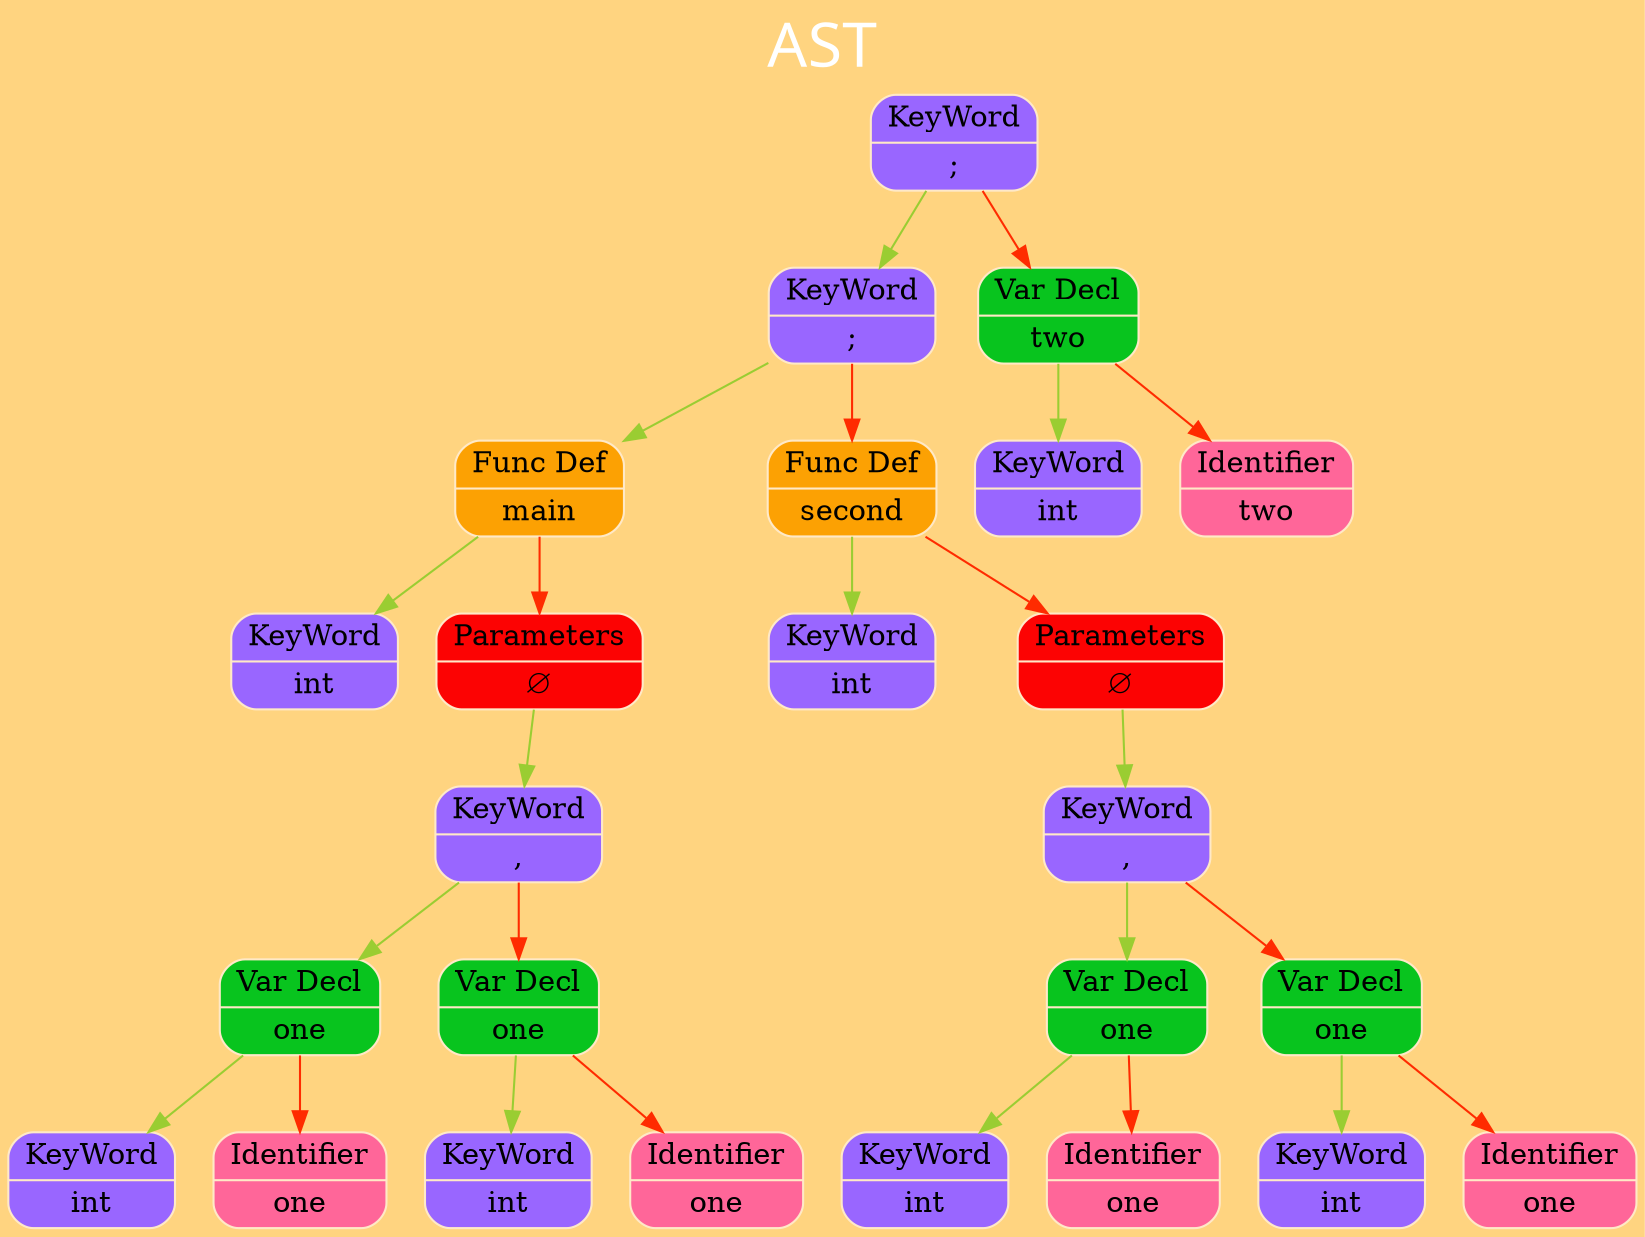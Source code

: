 digraph G
{
charset="latin1";
label="AST";
labelloc="t";
fontsize=30
fontname="Verdana";
fontcolor="#FFFFFF"

rankdir=TB;size="200,300";bgcolor="#ffd480";
 node_0x504000000890 [shape=record,style="rounded,filled",fillcolor="#9966FF",color="#FFE9C7",label=" { { KeyWord } | { &#x3B; } } " ]; node_0x504000000890 -> node_0x5040000005d0 [color = "#9ACD32", arrowsize = 1] ;
 node_0x5040000005d0 [shape=record,style="rounded,filled",fillcolor="#9966FF",color="#FFE9C7",label=" { { KeyWord } | { &#x3B; } } " ]; node_0x5040000005d0 -> node_0x504000000390 [color = "#9ACD32", arrowsize = 1] ;
 node_0x504000000390 [shape=record,style="rounded,filled",fillcolor="#fca103",color="#FFE9C7",label=" { { Func Def } | { main } } " ]; node_0x504000000390 -> node_0x504000000350 [color = "#9ACD32", arrowsize = 1] ;
 node_0x504000000350 [shape=record,style="rounded,filled",fillcolor="#9966FF",color="#FFE9C7",label=" { { KeyWord } | { int } } " ]; node_0x504000000390 -> node_0x5040000003d0 [color = "#FF2B00", arrowsize = 1] ;
 node_0x5040000003d0 [shape=record,style="rounded,filled",fillcolor="#fc0303",color="#FFE9C7",label=" { { Parameters } | { &#8709; } } " ]; node_0x5040000003d0 -> node_0x5040000004d0 [color = "#9ACD32", arrowsize = 1] ;
 node_0x5040000004d0 [shape=record,style="rounded,filled",fillcolor="#9966FF",color="#FFE9C7",label=" { { KeyWord } | { &#x2C; } } " ]; node_0x5040000004d0 -> node_0x504000000490 [color = "#9ACD32", arrowsize = 1] ;
 node_0x504000000490 [shape=record,style="rounded,filled",fillcolor="#08c41e",color="#FFE9C7",label=" { { Var Decl } | { one } } " ]; node_0x504000000490 -> node_0x504000000410 [color = "#9ACD32", arrowsize = 1] ;
 node_0x504000000410 [shape=record,style="rounded,filled",fillcolor="#9966FF",color="#FFE9C7",label=" { { KeyWord } | { int } } " ]; node_0x504000000490 -> node_0x504000000450 [color = "#FF2B00", arrowsize = 1] ;
 node_0x504000000450 [shape=record,style="rounded,filled",fillcolor="#ff6699",color="#FFE9C7",label=" { { Identifier } | { one } } " ]; node_0x5040000004d0 -> node_0x504000000590 [color = "#FF2B00", arrowsize = 1] ;
 node_0x504000000590 [shape=record,style="rounded,filled",fillcolor="#08c41e",color="#FFE9C7",label=" { { Var Decl } | { one } } " ]; node_0x504000000590 -> node_0x504000000510 [color = "#9ACD32", arrowsize = 1] ;
 node_0x504000000510 [shape=record,style="rounded,filled",fillcolor="#9966FF",color="#FFE9C7",label=" { { KeyWord } | { int } } " ]; node_0x504000000590 -> node_0x504000000550 [color = "#FF2B00", arrowsize = 1] ;
 node_0x504000000550 [shape=record,style="rounded,filled",fillcolor="#ff6699",color="#FFE9C7",label=" { { Identifier } | { one } } " ]; node_0x5040000005d0 -> node_0x504000000650 [color = "#FF2B00", arrowsize = 1] ;
 node_0x504000000650 [shape=record,style="rounded,filled",fillcolor="#fca103",color="#FFE9C7",label=" { { Func Def } | { second } } " ]; node_0x504000000650 -> node_0x504000000610 [color = "#9ACD32", arrowsize = 1] ;
 node_0x504000000610 [shape=record,style="rounded,filled",fillcolor="#9966FF",color="#FFE9C7",label=" { { KeyWord } | { int } } " ]; node_0x504000000650 -> node_0x504000000690 [color = "#FF2B00", arrowsize = 1] ;
 node_0x504000000690 [shape=record,style="rounded,filled",fillcolor="#fc0303",color="#FFE9C7",label=" { { Parameters } | { &#8709; } } " ]; node_0x504000000690 -> node_0x504000000790 [color = "#9ACD32", arrowsize = 1] ;
 node_0x504000000790 [shape=record,style="rounded,filled",fillcolor="#9966FF",color="#FFE9C7",label=" { { KeyWord } | { &#x2C; } } " ]; node_0x504000000790 -> node_0x504000000750 [color = "#9ACD32", arrowsize = 1] ;
 node_0x504000000750 [shape=record,style="rounded,filled",fillcolor="#08c41e",color="#FFE9C7",label=" { { Var Decl } | { one } } " ]; node_0x504000000750 -> node_0x5040000006d0 [color = "#9ACD32", arrowsize = 1] ;
 node_0x5040000006d0 [shape=record,style="rounded,filled",fillcolor="#9966FF",color="#FFE9C7",label=" { { KeyWord } | { int } } " ]; node_0x504000000750 -> node_0x504000000710 [color = "#FF2B00", arrowsize = 1] ;
 node_0x504000000710 [shape=record,style="rounded,filled",fillcolor="#ff6699",color="#FFE9C7",label=" { { Identifier } | { one } } " ]; node_0x504000000790 -> node_0x504000000850 [color = "#FF2B00", arrowsize = 1] ;
 node_0x504000000850 [shape=record,style="rounded,filled",fillcolor="#08c41e",color="#FFE9C7",label=" { { Var Decl } | { one } } " ]; node_0x504000000850 -> node_0x5040000007d0 [color = "#9ACD32", arrowsize = 1] ;
 node_0x5040000007d0 [shape=record,style="rounded,filled",fillcolor="#9966FF",color="#FFE9C7",label=" { { KeyWord } | { int } } " ]; node_0x504000000850 -> node_0x504000000810 [color = "#FF2B00", arrowsize = 1] ;
 node_0x504000000810 [shape=record,style="rounded,filled",fillcolor="#ff6699",color="#FFE9C7",label=" { { Identifier } | { one } } " ]; node_0x504000000890 -> node_0x504000000950 [color = "#FF2B00", arrowsize = 1] ;
 node_0x504000000950 [shape=record,style="rounded,filled",fillcolor="#08c41e",color="#FFE9C7",label=" { { Var Decl } | { two } } " ]; node_0x504000000950 -> node_0x5040000008d0 [color = "#9ACD32", arrowsize = 1] ;
 node_0x5040000008d0 [shape=record,style="rounded,filled",fillcolor="#9966FF",color="#FFE9C7",label=" { { KeyWord } | { int } } " ]; node_0x504000000950 -> node_0x504000000910 [color = "#FF2B00", arrowsize = 1] ;
 node_0x504000000910 [shape=record,style="rounded,filled",fillcolor="#ff6699",color="#FFE9C7",label=" { { Identifier } | { two } } " ]; 
}
